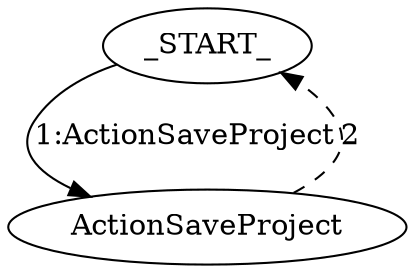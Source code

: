 digraph ActionSaveProject{
_START_->ActionSaveProject[label="1:ActionSaveProject"]
ActionSaveProject->_START_[label="2", style=dashed]
}